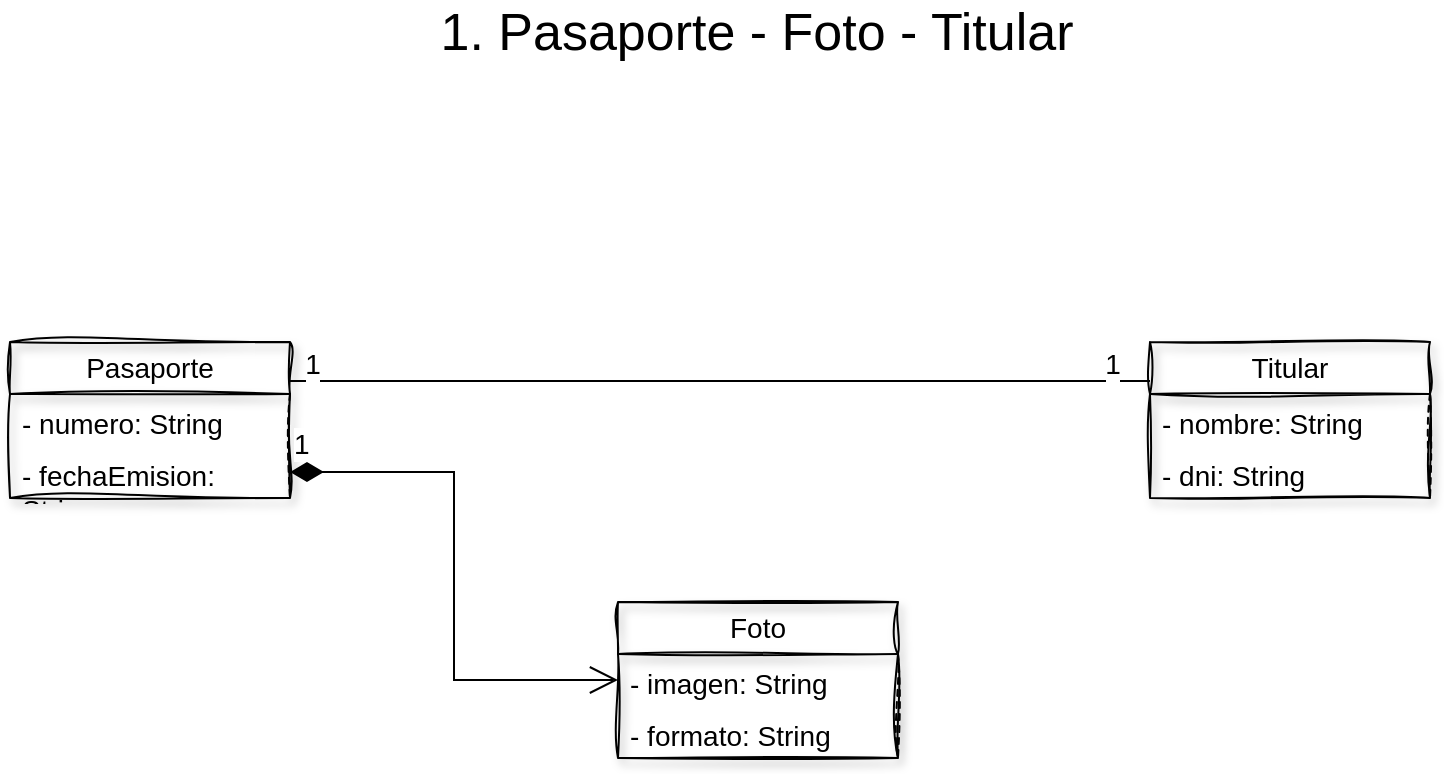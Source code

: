 <mxfile version="28.1.2">
  <diagram name="Página-1" id="neT85bvwcoZvo_gqql-T">
    <mxGraphModel dx="868" dy="562" grid="1" gridSize="10" guides="1" tooltips="1" connect="1" arrows="1" fold="1" page="1" pageScale="1" pageWidth="827" pageHeight="1169" math="0" shadow="0">
      <root>
        <mxCell id="0" />
        <mxCell id="1" parent="0" />
        <mxCell id="wU39ax-ryVSvBcBA0ZaJ-1" value="Pasaporte" style="swimlane;fontStyle=0;childLayout=stackLayout;horizontal=1;startSize=26;fillColor=none;horizontalStack=0;resizeParent=1;resizeParentMax=0;resizeLast=0;collapsible=1;marginBottom=0;whiteSpace=wrap;html=1;swimlaneFillColor=none;separatorColor=#000000;movableLabel=0;rounded=0;shadow=1;sketch=1;curveFitting=1;jiggle=2;fontSize=14;" parent="1" vertex="1">
          <mxGeometry x="40" y="270" width="140" height="78" as="geometry" />
        </mxCell>
        <mxCell id="wU39ax-ryVSvBcBA0ZaJ-2" value="- numero: String" style="text;strokeColor=none;fillColor=none;align=left;verticalAlign=top;spacingLeft=4;spacingRight=4;overflow=hidden;rotatable=0;points=[[0,0.5],[1,0.5]];portConstraint=eastwest;whiteSpace=wrap;html=1;fontSize=14;" parent="wU39ax-ryVSvBcBA0ZaJ-1" vertex="1">
          <mxGeometry y="26" width="140" height="26" as="geometry" />
        </mxCell>
        <mxCell id="wU39ax-ryVSvBcBA0ZaJ-3" value="- fechaEmision: String" style="text;strokeColor=none;fillColor=none;align=left;verticalAlign=top;spacingLeft=4;spacingRight=4;overflow=hidden;rotatable=0;points=[[0,0.5],[1,0.5]];portConstraint=eastwest;whiteSpace=wrap;html=1;fontSize=14;" parent="wU39ax-ryVSvBcBA0ZaJ-1" vertex="1">
          <mxGeometry y="52" width="140" height="26" as="geometry" />
        </mxCell>
        <mxCell id="wU39ax-ryVSvBcBA0ZaJ-6" value="&lt;font style=&quot;font-size: 26px;&quot;&gt;1. Pasaporte - Foto - Titular&lt;/font&gt;" style="text;html=1;align=center;verticalAlign=middle;whiteSpace=wrap;rounded=0;" parent="1" vertex="1">
          <mxGeometry x="248" y="100" width="331" height="30" as="geometry" />
        </mxCell>
        <mxCell id="wU39ax-ryVSvBcBA0ZaJ-7" value="Foto" style="swimlane;fontStyle=0;childLayout=stackLayout;horizontal=1;startSize=26;fillColor=none;horizontalStack=0;resizeParent=1;resizeParentMax=0;resizeLast=0;collapsible=1;marginBottom=0;whiteSpace=wrap;html=1;swimlaneFillColor=none;separatorColor=#000000;movableLabel=0;rounded=0;shadow=1;sketch=1;curveFitting=1;jiggle=2;fontSize=14;" parent="1" vertex="1">
          <mxGeometry x="344" y="400" width="140" height="78" as="geometry" />
        </mxCell>
        <mxCell id="wU39ax-ryVSvBcBA0ZaJ-8" value="- imagen: String" style="text;strokeColor=none;fillColor=none;align=left;verticalAlign=top;spacingLeft=4;spacingRight=4;overflow=hidden;rotatable=0;points=[[0,0.5],[1,0.5]];portConstraint=eastwest;whiteSpace=wrap;html=1;fontSize=14;" parent="wU39ax-ryVSvBcBA0ZaJ-7" vertex="1">
          <mxGeometry y="26" width="140" height="26" as="geometry" />
        </mxCell>
        <mxCell id="wU39ax-ryVSvBcBA0ZaJ-9" value="- formato: String" style="text;strokeColor=none;fillColor=none;align=left;verticalAlign=top;spacingLeft=4;spacingRight=4;overflow=hidden;rotatable=0;points=[[0,0.5],[1,0.5]];portConstraint=eastwest;whiteSpace=wrap;html=1;fontSize=14;" parent="wU39ax-ryVSvBcBA0ZaJ-7" vertex="1">
          <mxGeometry y="52" width="140" height="26" as="geometry" />
        </mxCell>
        <mxCell id="wU39ax-ryVSvBcBA0ZaJ-11" value="Titular" style="swimlane;fontStyle=0;childLayout=stackLayout;horizontal=1;startSize=26;fillColor=none;horizontalStack=0;resizeParent=1;resizeParentMax=0;resizeLast=0;collapsible=1;marginBottom=0;whiteSpace=wrap;html=1;swimlaneFillColor=none;separatorColor=#000000;movableLabel=0;rounded=0;shadow=1;sketch=1;curveFitting=1;jiggle=2;fontSize=14;" parent="1" vertex="1">
          <mxGeometry x="610" y="270" width="140" height="78" as="geometry" />
        </mxCell>
        <mxCell id="wU39ax-ryVSvBcBA0ZaJ-12" value="- nombre: String" style="text;strokeColor=none;fillColor=none;align=left;verticalAlign=top;spacingLeft=4;spacingRight=4;overflow=hidden;rotatable=0;points=[[0,0.5],[1,0.5]];portConstraint=eastwest;whiteSpace=wrap;html=1;fontSize=14;" parent="wU39ax-ryVSvBcBA0ZaJ-11" vertex="1">
          <mxGeometry y="26" width="140" height="26" as="geometry" />
        </mxCell>
        <mxCell id="wU39ax-ryVSvBcBA0ZaJ-13" value="- dni: String" style="text;strokeColor=none;fillColor=none;align=left;verticalAlign=top;spacingLeft=4;spacingRight=4;overflow=hidden;rotatable=0;points=[[0,0.5],[1,0.5]];portConstraint=eastwest;whiteSpace=wrap;html=1;fontSize=14;" parent="wU39ax-ryVSvBcBA0ZaJ-11" vertex="1">
          <mxGeometry y="52" width="140" height="26" as="geometry" />
        </mxCell>
        <mxCell id="wU39ax-ryVSvBcBA0ZaJ-15" value="1" style="endArrow=open;html=1;endSize=12;startArrow=diamondThin;startSize=14;startFill=1;edgeStyle=orthogonalEdgeStyle;align=left;verticalAlign=bottom;rounded=0;exitX=1;exitY=0.5;exitDx=0;exitDy=0;entryX=0;entryY=0.5;entryDx=0;entryDy=0;fontSize=14;" parent="1" source="wU39ax-ryVSvBcBA0ZaJ-3" target="wU39ax-ryVSvBcBA0ZaJ-8" edge="1">
          <mxGeometry x="-1" y="3" relative="1" as="geometry">
            <mxPoint x="170" y="340" as="sourcePoint" />
            <mxPoint x="330" y="340" as="targetPoint" />
            <mxPoint as="offset" />
          </mxGeometry>
        </mxCell>
        <mxCell id="zSyL6qGH0T5EfYC93REm-1" value="" style="endArrow=none;html=1;rounded=0;entryX=0;entryY=0.25;entryDx=0;entryDy=0;exitX=1;exitY=0.25;exitDx=0;exitDy=0;fontSize=14;" edge="1" parent="1" source="wU39ax-ryVSvBcBA0ZaJ-1" target="wU39ax-ryVSvBcBA0ZaJ-11">
          <mxGeometry width="50" height="50" relative="1" as="geometry">
            <mxPoint x="390" y="320" as="sourcePoint" />
            <mxPoint x="440" y="270" as="targetPoint" />
          </mxGeometry>
        </mxCell>
        <mxCell id="zSyL6qGH0T5EfYC93REm-3" value="1" style="edgeLabel;html=1;align=center;verticalAlign=middle;resizable=0;points=[];fontSize=14;" vertex="1" connectable="0" parent="zSyL6qGH0T5EfYC93REm-1">
          <mxGeometry x="-0.942" y="-4" relative="1" as="geometry">
            <mxPoint x="-2" y="-13" as="offset" />
          </mxGeometry>
        </mxCell>
        <mxCell id="zSyL6qGH0T5EfYC93REm-4" value="1" style="edgeLabel;html=1;align=center;verticalAlign=middle;resizable=0;points=[];fontSize=14;" vertex="1" connectable="0" parent="zSyL6qGH0T5EfYC93REm-1">
          <mxGeometry x="0.861" y="2" relative="1" as="geometry">
            <mxPoint x="11" y="-7" as="offset" />
          </mxGeometry>
        </mxCell>
      </root>
    </mxGraphModel>
  </diagram>
</mxfile>
